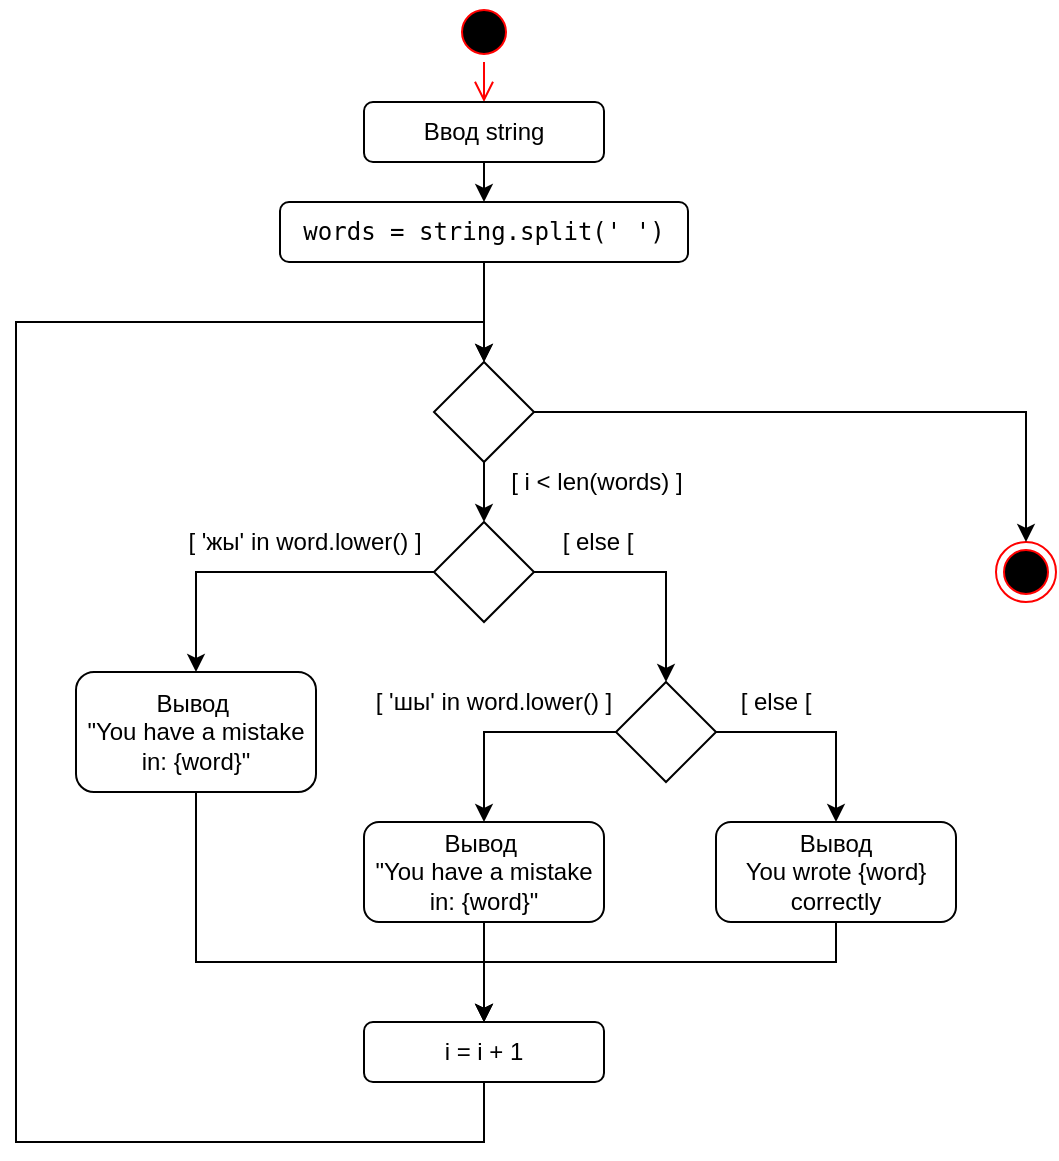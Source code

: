<mxfile version="14.1.8" type="device"><diagram id="QNJhDzlYxzj9FXz7pYUd" name="Страница 1"><mxGraphModel dx="1086" dy="666" grid="1" gridSize="10" guides="1" tooltips="1" connect="1" arrows="1" fold="1" page="1" pageScale="1" pageWidth="827" pageHeight="1169" math="0" shadow="0"><root><mxCell id="0"/><mxCell id="1" parent="0"/><mxCell id="rlqmrw0grIrWqgMLqa3A-1" value="" style="ellipse;html=1;shape=startState;fillColor=#000000;strokeColor=#ff0000;" vertex="1" parent="1"><mxGeometry x="399" y="40" width="30" height="30" as="geometry"/></mxCell><mxCell id="rlqmrw0grIrWqgMLqa3A-2" value="" style="edgeStyle=orthogonalEdgeStyle;html=1;verticalAlign=bottom;endArrow=open;endSize=8;strokeColor=#ff0000;" edge="1" source="rlqmrw0grIrWqgMLqa3A-1" parent="1" target="rlqmrw0grIrWqgMLqa3A-4"><mxGeometry relative="1" as="geometry"><mxPoint x="414" y="130" as="targetPoint"/></mxGeometry></mxCell><mxCell id="rlqmrw0grIrWqgMLqa3A-3" value="" style="ellipse;html=1;shape=endState;fillColor=#000000;strokeColor=#ff0000;" vertex="1" parent="1"><mxGeometry x="670" y="310" width="30" height="30" as="geometry"/></mxCell><mxCell id="rlqmrw0grIrWqgMLqa3A-8" style="edgeStyle=orthogonalEdgeStyle;rounded=0;orthogonalLoop=1;jettySize=auto;html=1;exitX=0.5;exitY=1;exitDx=0;exitDy=0;entryX=0.5;entryY=0;entryDx=0;entryDy=0;" edge="1" parent="1" source="rlqmrw0grIrWqgMLqa3A-4" target="rlqmrw0grIrWqgMLqa3A-7"><mxGeometry relative="1" as="geometry"/></mxCell><mxCell id="rlqmrw0grIrWqgMLqa3A-4" value="Ввод string" style="rounded=1;whiteSpace=wrap;html=1;" vertex="1" parent="1"><mxGeometry x="354" y="90" width="120" height="30" as="geometry"/></mxCell><mxCell id="rlqmrw0grIrWqgMLqa3A-10" style="edgeStyle=orthogonalEdgeStyle;rounded=0;orthogonalLoop=1;jettySize=auto;html=1;exitX=0.5;exitY=1;exitDx=0;exitDy=0;entryX=0.5;entryY=0;entryDx=0;entryDy=0;fontColor=#000000;" edge="1" parent="1" source="rlqmrw0grIrWqgMLqa3A-7" target="rlqmrw0grIrWqgMLqa3A-9"><mxGeometry relative="1" as="geometry"/></mxCell><mxCell id="rlqmrw0grIrWqgMLqa3A-7" value="&lt;pre style=&quot;font-family: &amp;quot;jetbrains mono&amp;quot;, monospace;&quot;&gt;words = string.split(&lt;span style=&quot;&quot;&gt;' '&lt;/span&gt;)&lt;/pre&gt;" style="rounded=1;whiteSpace=wrap;html=1;labelBackgroundColor=none;" vertex="1" parent="1"><mxGeometry x="312" y="140" width="204" height="30" as="geometry"/></mxCell><mxCell id="rlqmrw0grIrWqgMLqa3A-11" style="edgeStyle=orthogonalEdgeStyle;rounded=0;orthogonalLoop=1;jettySize=auto;html=1;exitX=1;exitY=0.5;exitDx=0;exitDy=0;entryX=0.5;entryY=0;entryDx=0;entryDy=0;fontColor=#000000;" edge="1" parent="1" source="rlqmrw0grIrWqgMLqa3A-9" target="rlqmrw0grIrWqgMLqa3A-3"><mxGeometry relative="1" as="geometry"/></mxCell><mxCell id="rlqmrw0grIrWqgMLqa3A-13" style="edgeStyle=orthogonalEdgeStyle;rounded=0;orthogonalLoop=1;jettySize=auto;html=1;exitX=0.5;exitY=1;exitDx=0;exitDy=0;fontColor=#000000;" edge="1" parent="1" source="rlqmrw0grIrWqgMLqa3A-9" target="rlqmrw0grIrWqgMLqa3A-12"><mxGeometry relative="1" as="geometry"/></mxCell><mxCell id="rlqmrw0grIrWqgMLqa3A-9" value="" style="rhombus;whiteSpace=wrap;html=1;labelBackgroundColor=none;fontColor=#000000;" vertex="1" parent="1"><mxGeometry x="389" y="220" width="50" height="50" as="geometry"/></mxCell><mxCell id="rlqmrw0grIrWqgMLqa3A-17" style="edgeStyle=orthogonalEdgeStyle;rounded=0;orthogonalLoop=1;jettySize=auto;html=1;exitX=1;exitY=0.5;exitDx=0;exitDy=0;entryX=0.5;entryY=0;entryDx=0;entryDy=0;fontColor=#000000;" edge="1" parent="1" source="rlqmrw0grIrWqgMLqa3A-12" target="rlqmrw0grIrWqgMLqa3A-16"><mxGeometry relative="1" as="geometry"/></mxCell><mxCell id="rlqmrw0grIrWqgMLqa3A-31" style="edgeStyle=orthogonalEdgeStyle;rounded=0;orthogonalLoop=1;jettySize=auto;html=1;exitX=0;exitY=0.5;exitDx=0;exitDy=0;fontColor=#000000;" edge="1" parent="1" source="rlqmrw0grIrWqgMLqa3A-12" target="rlqmrw0grIrWqgMLqa3A-18"><mxGeometry relative="1" as="geometry"/></mxCell><mxCell id="rlqmrw0grIrWqgMLqa3A-12" value="" style="rhombus;whiteSpace=wrap;html=1;labelBackgroundColor=none;fontColor=#000000;" vertex="1" parent="1"><mxGeometry x="389" y="300" width="50" height="50" as="geometry"/></mxCell><mxCell id="rlqmrw0grIrWqgMLqa3A-14" value="[ i &amp;lt; len(words) ]" style="text;html=1;strokeColor=none;fillColor=none;align=center;verticalAlign=middle;whiteSpace=wrap;rounded=0;labelBackgroundColor=none;fontColor=#000000;" vertex="1" parent="1"><mxGeometry x="420" y="270" width="101" height="20" as="geometry"/></mxCell><mxCell id="rlqmrw0grIrWqgMLqa3A-21" style="edgeStyle=orthogonalEdgeStyle;rounded=0;orthogonalLoop=1;jettySize=auto;html=1;exitX=0;exitY=0.5;exitDx=0;exitDy=0;fontColor=#000000;" edge="1" parent="1" source="rlqmrw0grIrWqgMLqa3A-16" target="rlqmrw0grIrWqgMLqa3A-19"><mxGeometry relative="1" as="geometry"/></mxCell><mxCell id="rlqmrw0grIrWqgMLqa3A-22" style="edgeStyle=orthogonalEdgeStyle;rounded=0;orthogonalLoop=1;jettySize=auto;html=1;exitX=1;exitY=0.5;exitDx=0;exitDy=0;fontColor=#000000;" edge="1" parent="1" source="rlqmrw0grIrWqgMLqa3A-16" target="rlqmrw0grIrWqgMLqa3A-20"><mxGeometry relative="1" as="geometry"/></mxCell><mxCell id="rlqmrw0grIrWqgMLqa3A-16" value="" style="rhombus;whiteSpace=wrap;html=1;labelBackgroundColor=none;fontColor=#000000;" vertex="1" parent="1"><mxGeometry x="480" y="380" width="50" height="50" as="geometry"/></mxCell><mxCell id="rlqmrw0grIrWqgMLqa3A-30" style="edgeStyle=orthogonalEdgeStyle;rounded=0;orthogonalLoop=1;jettySize=auto;html=1;exitX=0.5;exitY=1;exitDx=0;exitDy=0;entryX=0.5;entryY=0;entryDx=0;entryDy=0;fontColor=#000000;" edge="1" parent="1" source="rlqmrw0grIrWqgMLqa3A-18" target="rlqmrw0grIrWqgMLqa3A-27"><mxGeometry relative="1" as="geometry"><Array as="points"><mxPoint x="270" y="520"/><mxPoint x="414" y="520"/></Array></mxGeometry></mxCell><mxCell id="rlqmrw0grIrWqgMLqa3A-18" value="Вывод&amp;nbsp;&lt;br&gt;&quot;&lt;span&gt;You have a mistake in&lt;/span&gt;&lt;span&gt;: &lt;/span&gt;&lt;span&gt;{&lt;/span&gt;&lt;span&gt;word&lt;/span&gt;&lt;span&gt;}&lt;/span&gt;&lt;span&gt;&quot;&lt;/span&gt;" style="rounded=1;whiteSpace=wrap;html=1;labelBackgroundColor=none;fontFamily=Helvetica;" vertex="1" parent="1"><mxGeometry x="210" y="375" width="120" height="60" as="geometry"/></mxCell><mxCell id="rlqmrw0grIrWqgMLqa3A-29" style="edgeStyle=orthogonalEdgeStyle;rounded=0;orthogonalLoop=1;jettySize=auto;html=1;exitX=0.5;exitY=1;exitDx=0;exitDy=0;fontColor=#000000;" edge="1" parent="1" source="rlqmrw0grIrWqgMLqa3A-19" target="rlqmrw0grIrWqgMLqa3A-27"><mxGeometry relative="1" as="geometry"/></mxCell><mxCell id="rlqmrw0grIrWqgMLqa3A-19" value="Вывод&amp;nbsp;&lt;br&gt;&quot;You have a mistake in:&amp;nbsp;{word}&quot;" style="rounded=1;whiteSpace=wrap;html=1;" vertex="1" parent="1"><mxGeometry x="354" y="450" width="120" height="50" as="geometry"/></mxCell><mxCell id="rlqmrw0grIrWqgMLqa3A-28" style="edgeStyle=orthogonalEdgeStyle;rounded=0;orthogonalLoop=1;jettySize=auto;html=1;exitX=0.5;exitY=1;exitDx=0;exitDy=0;fontColor=#000000;" edge="1" parent="1" source="rlqmrw0grIrWqgMLqa3A-20" target="rlqmrw0grIrWqgMLqa3A-27"><mxGeometry relative="1" as="geometry"><Array as="points"><mxPoint x="590" y="520"/><mxPoint x="414" y="520"/></Array></mxGeometry></mxCell><mxCell id="rlqmrw0grIrWqgMLqa3A-20" value="Вывод&lt;br&gt;&lt;div style=&quot;&quot;&gt;&lt;span style=&quot;&quot;&gt;You wrote &lt;/span&gt;&lt;span style=&quot;&quot;&gt;{&lt;/span&gt;word&lt;span style=&quot;&quot;&gt;}&lt;/span&gt;&lt;span style=&quot;&quot;&gt; correctly&lt;/span&gt;&lt;/div&gt;" style="rounded=1;whiteSpace=wrap;html=1;fontFamily=Helvetica;labelBackgroundColor=none;" vertex="1" parent="1"><mxGeometry x="530" y="450" width="120" height="50" as="geometry"/></mxCell><mxCell id="rlqmrw0grIrWqgMLqa3A-32" style="edgeStyle=orthogonalEdgeStyle;rounded=0;orthogonalLoop=1;jettySize=auto;html=1;exitX=0.5;exitY=1;exitDx=0;exitDy=0;entryX=0.5;entryY=0;entryDx=0;entryDy=0;fontColor=#000000;" edge="1" parent="1" source="rlqmrw0grIrWqgMLqa3A-27" target="rlqmrw0grIrWqgMLqa3A-9"><mxGeometry relative="1" as="geometry"><Array as="points"><mxPoint x="414" y="610"/><mxPoint x="180" y="610"/><mxPoint x="180" y="200"/><mxPoint x="414" y="200"/></Array></mxGeometry></mxCell><mxCell id="rlqmrw0grIrWqgMLqa3A-27" value="i = i + 1" style="rounded=1;whiteSpace=wrap;html=1;" vertex="1" parent="1"><mxGeometry x="354" y="550" width="120" height="30" as="geometry"/></mxCell><mxCell id="rlqmrw0grIrWqgMLqa3A-33" value="[&amp;nbsp;&lt;span style=&quot;&quot;&gt;'жы' &lt;/span&gt;&lt;span style=&quot;&quot;&gt;in &lt;/span&gt;&lt;span style=&quot;&quot;&gt;word.lower()&lt;/span&gt;&lt;span&gt;&amp;nbsp;]&lt;/span&gt;" style="text;html=1;strokeColor=none;fillColor=none;align=center;verticalAlign=middle;whiteSpace=wrap;rounded=0;labelBackgroundColor=none;fontFamily=Helvetica;" vertex="1" parent="1"><mxGeometry x="260" y="300" width="129" height="20" as="geometry"/></mxCell><mxCell id="rlqmrw0grIrWqgMLqa3A-34" value="&lt;div&gt;&lt;span&gt;[ 'шы' &lt;/span&gt;&lt;span&gt;in &lt;/span&gt;word.lower() ]&lt;/div&gt;" style="text;whiteSpace=wrap;html=1;fontFamily=Helvetica;verticalAlign=middle;align=center;labelBackgroundColor=#ffffff;" vertex="1" parent="1"><mxGeometry x="354" y="380" width="130" height="20" as="geometry"/></mxCell><mxCell id="rlqmrw0grIrWqgMLqa3A-36" value="[ else [" style="text;html=1;strokeColor=none;fillColor=none;align=center;verticalAlign=middle;whiteSpace=wrap;rounded=0;labelBackgroundColor=#ffffff;fontFamily=Helvetica;fontColor=#000000;" vertex="1" parent="1"><mxGeometry x="450.5" y="300" width="40" height="20" as="geometry"/></mxCell><mxCell id="rlqmrw0grIrWqgMLqa3A-37" value="[ else [" style="text;html=1;strokeColor=none;fillColor=none;align=center;verticalAlign=middle;whiteSpace=wrap;rounded=0;labelBackgroundColor=#ffffff;fontFamily=Helvetica;fontColor=#000000;" vertex="1" parent="1"><mxGeometry x="540" y="380" width="40" height="20" as="geometry"/></mxCell></root></mxGraphModel></diagram></mxfile>